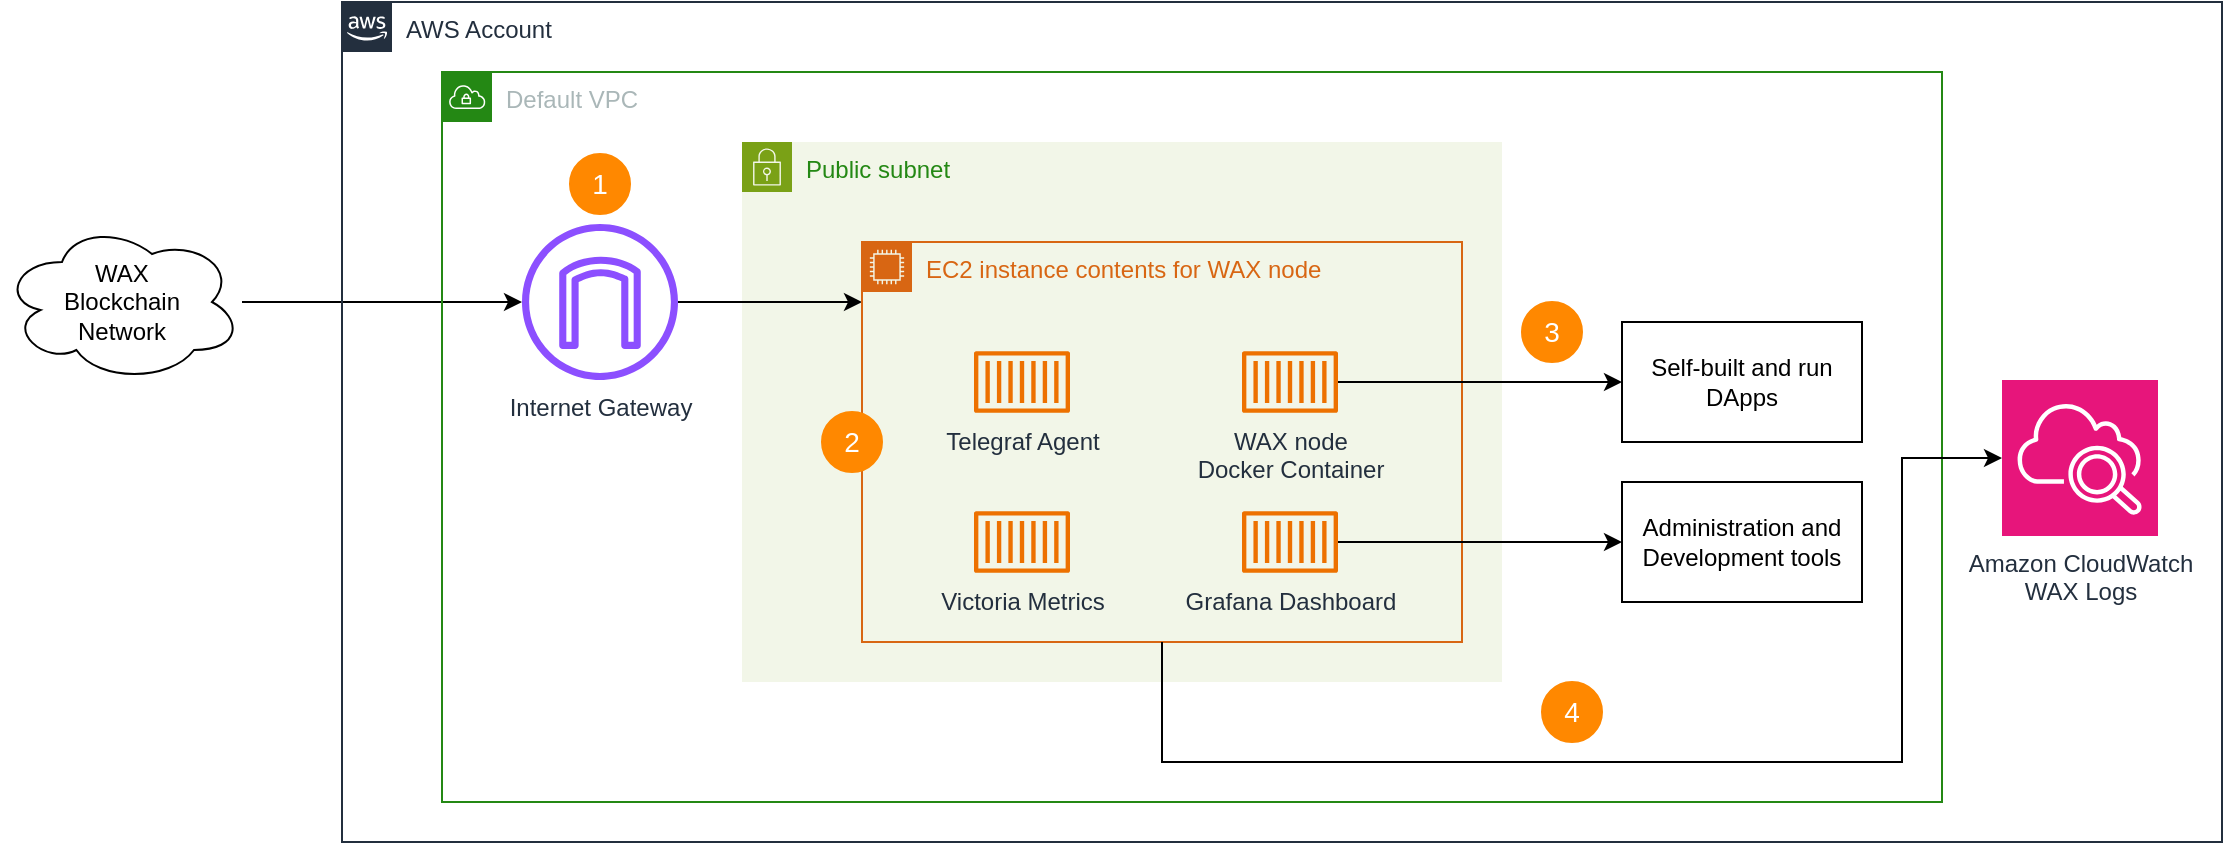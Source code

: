<mxfile version="23.0.2" type="device">
  <diagram name="Single node" id="x4TNpdqoHl5asDUS4WaB">
    <mxGraphModel dx="1120" dy="854" grid="1" gridSize="10" guides="1" tooltips="1" connect="1" arrows="1" fold="1" page="1" pageScale="1" pageWidth="850" pageHeight="1100" math="0" shadow="0">
      <root>
        <mxCell id="0" />
        <mxCell id="1" parent="0" />
        <mxCell id="OX_zlI_0chY2JoXTOn6b-12" style="edgeStyle=orthogonalEdgeStyle;rounded=0;orthogonalLoop=1;jettySize=auto;html=1;" parent="1" source="OX_zlI_0chY2JoXTOn6b-1" target="OX_zlI_0chY2JoXTOn6b-6" edge="1">
          <mxGeometry relative="1" as="geometry" />
        </mxCell>
        <mxCell id="OX_zlI_0chY2JoXTOn6b-1" value="WAX&lt;br&gt;Blockchain&lt;br&gt;Network" style="ellipse;shape=cloud;whiteSpace=wrap;html=1;" parent="1" vertex="1">
          <mxGeometry x="160" y="420" width="120" height="80" as="geometry" />
        </mxCell>
        <mxCell id="OX_zlI_0chY2JoXTOn6b-2" value="AWS Account" style="points=[[0,0],[0.25,0],[0.5,0],[0.75,0],[1,0],[1,0.25],[1,0.5],[1,0.75],[1,1],[0.75,1],[0.5,1],[0.25,1],[0,1],[0,0.75],[0,0.5],[0,0.25]];outlineConnect=0;gradientColor=none;html=1;whiteSpace=wrap;fontSize=12;fontStyle=0;container=1;pointerEvents=0;collapsible=0;recursiveResize=0;shape=mxgraph.aws4.group;grIcon=mxgraph.aws4.group_aws_cloud_alt;strokeColor=#232F3E;fillColor=none;verticalAlign=top;align=left;spacingLeft=30;fontColor=#232F3E;dashed=0;" parent="1" vertex="1">
          <mxGeometry x="330" y="310" width="940" height="420" as="geometry" />
        </mxCell>
        <mxCell id="OX_zlI_0chY2JoXTOn6b-7" value="Public subnet" style="points=[[0,0],[0.25,0],[0.5,0],[0.75,0],[1,0],[1,0.25],[1,0.5],[1,0.75],[1,1],[0.75,1],[0.5,1],[0.25,1],[0,1],[0,0.75],[0,0.5],[0,0.25]];outlineConnect=0;gradientColor=none;html=1;whiteSpace=wrap;fontSize=12;fontStyle=0;container=1;pointerEvents=0;collapsible=0;recursiveResize=0;shape=mxgraph.aws4.group;grIcon=mxgraph.aws4.group_security_group;grStroke=0;strokeColor=#7AA116;fillColor=#F2F6E8;verticalAlign=top;align=left;spacingLeft=30;fontColor=#248814;dashed=0;" parent="OX_zlI_0chY2JoXTOn6b-2" vertex="1">
          <mxGeometry x="200" y="70" width="380" height="270" as="geometry" />
        </mxCell>
        <mxCell id="OX_zlI_0chY2JoXTOn6b-13" style="edgeStyle=orthogonalEdgeStyle;rounded=0;orthogonalLoop=1;jettySize=auto;html=1;" parent="OX_zlI_0chY2JoXTOn6b-2" source="OX_zlI_0chY2JoXTOn6b-6" edge="1">
          <mxGeometry relative="1" as="geometry">
            <mxPoint x="260" y="150" as="targetPoint" />
          </mxGeometry>
        </mxCell>
        <mxCell id="OX_zlI_0chY2JoXTOn6b-6" value="Internet Gateway" style="sketch=0;outlineConnect=0;fontColor=#232F3E;gradientColor=none;fillColor=#8C4FFF;strokeColor=none;dashed=0;verticalLabelPosition=bottom;verticalAlign=top;align=center;html=1;fontSize=12;fontStyle=0;aspect=fixed;pointerEvents=1;shape=mxgraph.aws4.internet_gateway;" parent="OX_zlI_0chY2JoXTOn6b-2" vertex="1">
          <mxGeometry x="90" y="111" width="78" height="78" as="geometry" />
        </mxCell>
        <mxCell id="OX_zlI_0chY2JoXTOn6b-11" value="Self-built and run DApps" style="rounded=0;whiteSpace=wrap;html=1;" parent="OX_zlI_0chY2JoXTOn6b-2" vertex="1">
          <mxGeometry x="640" y="160" width="120" height="60" as="geometry" />
        </mxCell>
        <mxCell id="OX_zlI_0chY2JoXTOn6b-21" value="&lt;font style=&quot;font-size: 14px;&quot; color=&quot;#ffffff&quot;&gt;1&lt;/font&gt;" style="ellipse;whiteSpace=wrap;html=1;strokeColor=#FF8800;fillColor=#FF8800;" parent="OX_zlI_0chY2JoXTOn6b-2" vertex="1">
          <mxGeometry x="114" y="76" width="30" height="30" as="geometry" />
        </mxCell>
        <mxCell id="IH9-5eQ_SOQHSwX34WHm-17" value="Default VPC" style="points=[[0,0],[0.25,0],[0.5,0],[0.75,0],[1,0],[1,0.25],[1,0.5],[1,0.75],[1,1],[0.75,1],[0.5,1],[0.25,1],[0,1],[0,0.75],[0,0.5],[0,0.25]];outlineConnect=0;gradientColor=none;html=1;whiteSpace=wrap;fontSize=12;fontStyle=0;container=0;pointerEvents=0;collapsible=0;recursiveResize=0;shape=mxgraph.aws4.group;grIcon=mxgraph.aws4.group_vpc;strokeColor=#248814;fillColor=none;verticalAlign=top;align=left;spacingLeft=30;fontColor=#AAB7B8;dashed=0;" parent="OX_zlI_0chY2JoXTOn6b-2" vertex="1">
          <mxGeometry x="50" y="35" width="750" height="365" as="geometry" />
        </mxCell>
        <mxCell id="OX_zlI_0chY2JoXTOn6b-16" value="Amazon CloudWatch&lt;br&gt;WAX Logs" style="sketch=0;points=[[0,0,0],[0.25,0,0],[0.5,0,0],[0.75,0,0],[1,0,0],[0,1,0],[0.25,1,0],[0.5,1,0],[0.75,1,0],[1,1,0],[0,0.25,0],[0,0.5,0],[0,0.75,0],[1,0.25,0],[1,0.5,0],[1,0.75,0]];points=[[0,0,0],[0.25,0,0],[0.5,0,0],[0.75,0,0],[1,0,0],[0,1,0],[0.25,1,0],[0.5,1,0],[0.75,1,0],[1,1,0],[0,0.25,0],[0,0.5,0],[0,0.75,0],[1,0.25,0],[1,0.5,0],[1,0.75,0]];outlineConnect=0;fontColor=#232F3E;fillColor=#E7157B;strokeColor=#ffffff;dashed=0;verticalLabelPosition=bottom;verticalAlign=top;align=center;html=1;fontSize=12;fontStyle=0;aspect=fixed;shape=mxgraph.aws4.resourceIcon;resIcon=mxgraph.aws4.cloudwatch_2;" parent="OX_zlI_0chY2JoXTOn6b-2" vertex="1">
          <mxGeometry x="830" y="189" width="78" height="78" as="geometry" />
        </mxCell>
        <mxCell id="u0Xdru4RK1r6j2e7EFXk-1" value="EC2 instance contents for WAX node" style="points=[[0,0],[0.25,0],[0.5,0],[0.75,0],[1,0],[1,0.25],[1,0.5],[1,0.75],[1,1],[0.75,1],[0.5,1],[0.25,1],[0,1],[0,0.75],[0,0.5],[0,0.25]];outlineConnect=0;gradientColor=none;html=1;whiteSpace=wrap;fontSize=12;fontStyle=0;container=1;pointerEvents=0;collapsible=0;recursiveResize=0;shape=mxgraph.aws4.group;grIcon=mxgraph.aws4.group_ec2_instance_contents;strokeColor=#D86613;fillColor=none;verticalAlign=top;align=left;spacingLeft=30;fontColor=#D86613;dashed=0;" parent="OX_zlI_0chY2JoXTOn6b-2" vertex="1">
          <mxGeometry x="260" y="120" width="300" height="200" as="geometry" />
        </mxCell>
        <mxCell id="OX_zlI_0chY2JoXTOn6b-22" value="&lt;font style=&quot;font-size: 14px;&quot; color=&quot;#ffffff&quot;&gt;2&lt;/font&gt;" style="ellipse;whiteSpace=wrap;html=1;strokeColor=#FF8800;fillColor=#FF8800;" parent="u0Xdru4RK1r6j2e7EFXk-1" vertex="1">
          <mxGeometry x="-20" y="85" width="30" height="30" as="geometry" />
        </mxCell>
        <mxCell id="TfUQWKEs04p7YS6zo7lr-1" value="Telegraf Agent" style="sketch=0;outlineConnect=0;fontColor=#232F3E;gradientColor=none;fillColor=#ED7100;strokeColor=none;dashed=0;verticalLabelPosition=bottom;verticalAlign=top;align=center;html=1;fontSize=12;fontStyle=0;aspect=fixed;pointerEvents=1;shape=mxgraph.aws4.container_1;" vertex="1" parent="u0Xdru4RK1r6j2e7EFXk-1">
          <mxGeometry x="56" y="54.5" width="48" height="31" as="geometry" />
        </mxCell>
        <mxCell id="TfUQWKEs04p7YS6zo7lr-2" value="Victoria Metrics" style="sketch=0;outlineConnect=0;fontColor=#232F3E;gradientColor=none;fillColor=#ED7100;strokeColor=none;dashed=0;verticalLabelPosition=bottom;verticalAlign=top;align=center;html=1;fontSize=12;fontStyle=0;aspect=fixed;pointerEvents=1;shape=mxgraph.aws4.container_1;" vertex="1" parent="u0Xdru4RK1r6j2e7EFXk-1">
          <mxGeometry x="56" y="134.5" width="48" height="31" as="geometry" />
        </mxCell>
        <mxCell id="TfUQWKEs04p7YS6zo7lr-3" value="Grafana Dashboard" style="sketch=0;outlineConnect=0;fontColor=#232F3E;gradientColor=none;fillColor=#ED7100;strokeColor=none;dashed=0;verticalLabelPosition=bottom;verticalAlign=top;align=center;html=1;fontSize=12;fontStyle=0;aspect=fixed;pointerEvents=1;shape=mxgraph.aws4.container_1;" vertex="1" parent="u0Xdru4RK1r6j2e7EFXk-1">
          <mxGeometry x="190" y="134.5" width="48" height="31" as="geometry" />
        </mxCell>
        <mxCell id="TfUQWKEs04p7YS6zo7lr-4" value="WAX node &lt;br&gt;Docker Container" style="sketch=0;outlineConnect=0;fontColor=#232F3E;gradientColor=none;fillColor=#ED7100;strokeColor=none;dashed=0;verticalLabelPosition=bottom;verticalAlign=top;align=center;html=1;fontSize=12;fontStyle=0;aspect=fixed;pointerEvents=1;shape=mxgraph.aws4.container_1;" vertex="1" parent="u0Xdru4RK1r6j2e7EFXk-1">
          <mxGeometry x="190" y="54.5" width="48" height="31" as="geometry" />
        </mxCell>
        <mxCell id="u0Xdru4RK1r6j2e7EFXk-6" value="Administration and Development tools" style="rounded=0;whiteSpace=wrap;html=1;" parent="OX_zlI_0chY2JoXTOn6b-2" vertex="1">
          <mxGeometry x="640" y="240" width="120" height="60" as="geometry" />
        </mxCell>
        <mxCell id="u0Xdru4RK1r6j2e7EFXk-7" style="edgeStyle=orthogonalEdgeStyle;rounded=0;orthogonalLoop=1;jettySize=auto;html=1;entryX=0;entryY=0.5;entryDx=0;entryDy=0;" parent="OX_zlI_0chY2JoXTOn6b-2" source="TfUQWKEs04p7YS6zo7lr-4" target="OX_zlI_0chY2JoXTOn6b-11" edge="1">
          <mxGeometry relative="1" as="geometry">
            <mxPoint x="540" y="190" as="sourcePoint" />
          </mxGeometry>
        </mxCell>
        <mxCell id="u0Xdru4RK1r6j2e7EFXk-8" style="edgeStyle=orthogonalEdgeStyle;rounded=0;orthogonalLoop=1;jettySize=auto;html=1;entryX=0;entryY=0.5;entryDx=0;entryDy=0;" parent="OX_zlI_0chY2JoXTOn6b-2" source="TfUQWKEs04p7YS6zo7lr-3" target="u0Xdru4RK1r6j2e7EFXk-6" edge="1">
          <mxGeometry relative="1" as="geometry">
            <mxPoint x="540" y="270" as="sourcePoint" />
          </mxGeometry>
        </mxCell>
        <mxCell id="u0Xdru4RK1r6j2e7EFXk-9" style="edgeStyle=orthogonalEdgeStyle;rounded=0;orthogonalLoop=1;jettySize=auto;html=1;exitX=0.5;exitY=1;exitDx=0;exitDy=0;entryX=0;entryY=0.5;entryDx=0;entryDy=0;entryPerimeter=0;" parent="OX_zlI_0chY2JoXTOn6b-2" source="u0Xdru4RK1r6j2e7EFXk-1" target="OX_zlI_0chY2JoXTOn6b-16" edge="1">
          <mxGeometry relative="1" as="geometry">
            <Array as="points">
              <mxPoint x="410" y="380" />
              <mxPoint x="780" y="380" />
              <mxPoint x="780" y="228" />
            </Array>
          </mxGeometry>
        </mxCell>
        <mxCell id="OX_zlI_0chY2JoXTOn6b-25" value="&lt;font color=&quot;#ffffff&quot;&gt;&lt;span style=&quot;font-size: 14px;&quot;&gt;3&lt;/span&gt;&lt;/font&gt;" style="ellipse;whiteSpace=wrap;html=1;strokeColor=#FF8800;fillColor=#FF8800;" parent="OX_zlI_0chY2JoXTOn6b-2" vertex="1">
          <mxGeometry x="590" y="150" width="30" height="30" as="geometry" />
        </mxCell>
        <mxCell id="OX_zlI_0chY2JoXTOn6b-24" value="&lt;font style=&quot;font-size: 14px;&quot; color=&quot;#ffffff&quot;&gt;4&lt;/font&gt;" style="ellipse;whiteSpace=wrap;html=1;strokeColor=#FF8800;fillColor=#FF8800;" parent="OX_zlI_0chY2JoXTOn6b-2" vertex="1">
          <mxGeometry x="600" y="340" width="30" height="30" as="geometry" />
        </mxCell>
      </root>
    </mxGraphModel>
  </diagram>
</mxfile>
